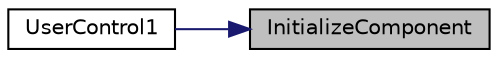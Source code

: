 digraph "InitializeComponent"
{
 // LATEX_PDF_SIZE
  edge [fontname="Helvetica",fontsize="10",labelfontname="Helvetica",labelfontsize="10"];
  node [fontname="Helvetica",fontsize="10",shape=record];
  rankdir="RL";
  Node66 [label="InitializeComponent",height=0.2,width=0.4,color="black", fillcolor="grey75", style="filled", fontcolor="black",tooltip="InitializeComponent"];
  Node66 -> Node67 [dir="back",color="midnightblue",fontsize="10",style="solid",fontname="Helvetica"];
  Node67 [label="UserControl1",height=0.2,width=0.4,color="black", fillcolor="white", style="filled",URL="$classviolet_1_1UserControl1.html#a152b8abc37691aad6b087dfcd06f4a4b",tooltip=" "];
}
